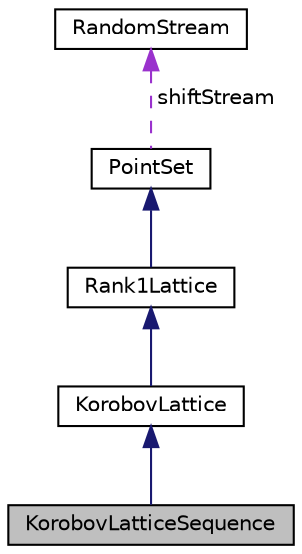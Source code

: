 digraph "KorobovLatticeSequence"
{
 // INTERACTIVE_SVG=YES
  bgcolor="transparent";
  edge [fontname="Helvetica",fontsize="10",labelfontname="Helvetica",labelfontsize="10"];
  node [fontname="Helvetica",fontsize="10",shape=record];
  Node4 [label="KorobovLatticeSequence",height=0.2,width=0.4,color="black", fillcolor="grey75", style="filled", fontcolor="black"];
  Node5 -> Node4 [dir="back",color="midnightblue",fontsize="10",style="solid",fontname="Helvetica"];
  Node5 [label="KorobovLattice",height=0.2,width=0.4,color="black",URL="$dd/d26/classumontreal_1_1ssj_1_1hups_1_1KorobovLattice.html",tooltip="This class implements a Korobov lattice, which represents the same point set as in class LCGPointSet..."];
  Node6 -> Node5 [dir="back",color="midnightblue",fontsize="10",style="solid",fontname="Helvetica"];
  Node6 [label="Rank1Lattice",height=0.2,width=0.4,color="black",URL="$d4/d94/classumontreal_1_1ssj_1_1hups_1_1Rank1Lattice.html",tooltip="This class implements point sets specified by integration lattices of rank. "];
  Node7 -> Node6 [dir="back",color="midnightblue",fontsize="10",style="solid",fontname="Helvetica"];
  Node7 [label="PointSet",height=0.2,width=0.4,color="black",URL="$d8/d10/classumontreal_1_1ssj_1_1hups_1_1PointSet.html",tooltip="This abstract class represents a general point set. "];
  Node8 -> Node7 [dir="back",color="darkorchid3",fontsize="10",style="dashed",label=" shiftStream" ,fontname="Helvetica"];
  Node8 [label="RandomStream",height=0.2,width=0.4,color="black",URL="$d1/d7c/interfaceumontreal_1_1ssj_1_1rng_1_1RandomStream.html",tooltip="This interface defines the basic structures to handle multiple streams of uniform (pseudo)random numb..."];
}
